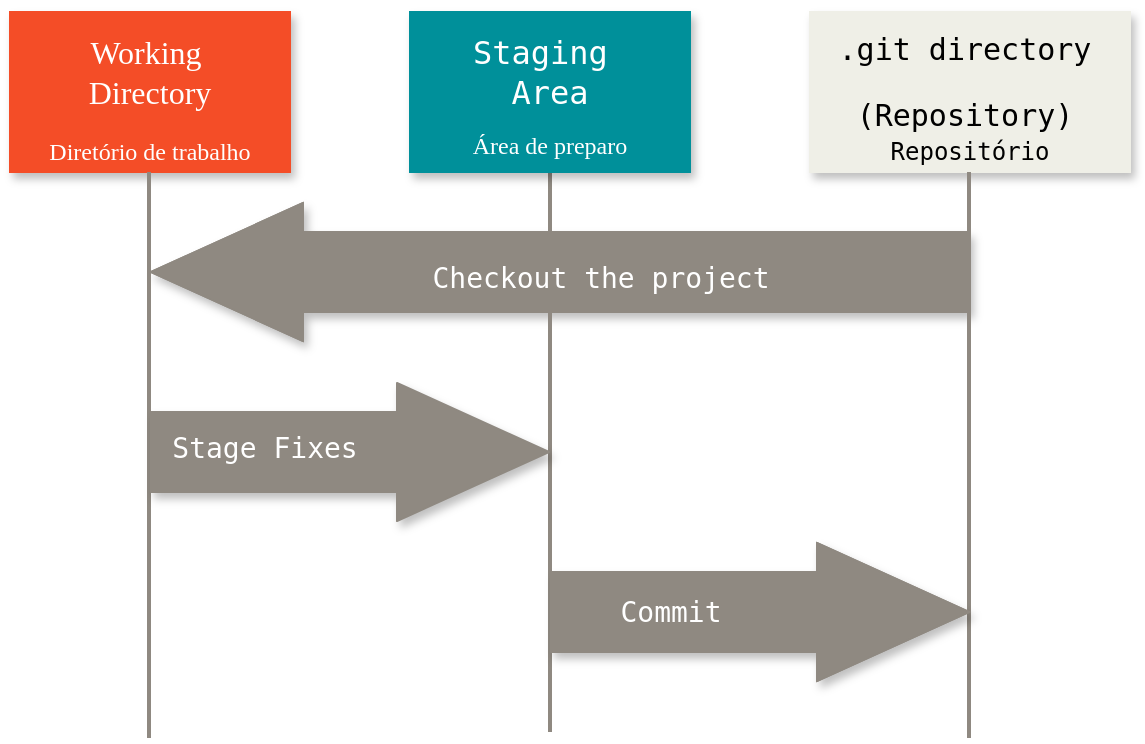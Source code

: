 <mxfile version="15.3.5" type="device"><diagram id="ZDU7ZAL3DG4GjNfDbOE5" name="Página-1"><mxGraphModel dx="1408" dy="700" grid="0" gridSize="10" guides="1" tooltips="1" connect="1" arrows="1" fold="1" page="0" pageScale="1" pageWidth="1169" pageHeight="827" math="0" shadow="0"><root><mxCell id="0"/><mxCell id="1" parent="0"/><mxCell id="vR0gh0kHMheSAmXwvOJY-5" value="" style="shape=flexArrow;endArrow=classic;html=1;startSize=16;endSize=25;sourcePerimeterSpacing=8;targetPerimeterSpacing=8;fillColor=#8f8981;endWidth=28;sketch=0;strokeWidth=1;width=40;strokeColor=#8F8981;shadow=1;" edge="1" parent="1"><mxGeometry width="50" height="50" relative="1" as="geometry"><mxPoint x="800" y="170" as="sourcePoint"/><mxPoint x="390" y="170" as="targetPoint"/><Array as="points"><mxPoint x="590" y="170"/></Array></mxGeometry></mxCell><mxCell id="vR0gh0kHMheSAmXwvOJY-27" value="&lt;pre style=&quot;font-size: 14px&quot;&gt;&lt;font style=&quot;font-size: 14px&quot; color=&quot;#FFFFFF&quot;&gt;&lt;span&gt;Checkout the project&lt;/span&gt;&lt;/font&gt;&lt;/pre&gt;&lt;pre&gt;&lt;font color=&quot;#FFFFFF&quot;&gt;&lt;span&gt;&lt;/span&gt;&lt;/font&gt;&lt;/pre&gt;" style="edgeLabel;html=1;align=center;verticalAlign=middle;resizable=0;points=[];labelBackgroundColor=none;" vertex="1" connectable="0" parent="vR0gh0kHMheSAmXwvOJY-5"><mxGeometry x="-0.094" y="3" relative="1" as="geometry"><mxPoint as="offset"/></mxGeometry></mxCell><mxCell id="vR0gh0kHMheSAmXwvOJY-12" value="" style="group;shadow=1;" vertex="1" connectable="0" parent="1"><mxGeometry x="320" y="40" width="140" height="80" as="geometry"/></mxCell><mxCell id="vR0gh0kHMheSAmXwvOJY-2" value="" style="rounded=0;whiteSpace=wrap;html=1;hachureGap=4;pointerEvents=0;fillColor=#f44d27;strokeColor=#F44D27;fontColor=#000000;glass=0;sketch=0;shadow=1;" vertex="1" parent="vR0gh0kHMheSAmXwvOJY-12"><mxGeometry width="140" height="80" as="geometry"/></mxCell><mxCell id="vR0gh0kHMheSAmXwvOJY-7" value="&lt;pre&gt;&lt;font style=&quot;font-size: 16px&quot; face=&quot;Verdana&quot; color=&quot;#FFFFFF&quot;&gt;Working &lt;br&gt;Directory&lt;/font&gt;&lt;/pre&gt;" style="text;html=1;strokeColor=none;fillColor=none;align=center;verticalAlign=middle;whiteSpace=wrap;rounded=0;hachureGap=4;pointerEvents=0;glass=0;sketch=0;shadow=1;" vertex="1" parent="vR0gh0kHMheSAmXwvOJY-12"><mxGeometry x="20" y="20" width="100" height="20" as="geometry"/></mxCell><mxCell id="vR0gh0kHMheSAmXwvOJY-9" value="&lt;pre&gt;&lt;font face=&quot;Verdana&quot; color=&quot;#FFFFFF&quot;&gt;Diretório de trabalho&lt;/font&gt;&lt;/pre&gt;" style="text;html=1;strokeColor=none;fillColor=none;align=center;verticalAlign=middle;whiteSpace=wrap;rounded=0;glass=0;sketch=0;hachureGap=4;pointerEvents=0;shadow=1;" vertex="1" parent="vR0gh0kHMheSAmXwvOJY-12"><mxGeometry x="15" y="60" width="110" height="20" as="geometry"/></mxCell><mxCell id="vR0gh0kHMheSAmXwvOJY-17" value="" style="group;shadow=1;" vertex="1" connectable="0" parent="1"><mxGeometry x="720" y="40" width="160" height="80" as="geometry"/></mxCell><mxCell id="vR0gh0kHMheSAmXwvOJY-4" value="" style="rounded=0;whiteSpace=wrap;html=1;hachureGap=4;pointerEvents=0;fillColor=#efefe7;strokeColor=#EFEFE7;shadow=1;" vertex="1" parent="vR0gh0kHMheSAmXwvOJY-17"><mxGeometry width="160" height="80" as="geometry"/></mxCell><mxCell id="vR0gh0kHMheSAmXwvOJY-15" value="&lt;div style=&quot;font-size: 15px&quot;&gt;&lt;pre&gt;&lt;font style=&quot;font-size: 15px&quot;&gt;.git directory&lt;/font&gt;&lt;/pre&gt;&lt;/div&gt;&lt;div style=&quot;font-size: 15px&quot;&gt;&lt;pre&gt;&lt;font style=&quot;font-size: 15px&quot;&gt;(Repository)&lt;br&gt;&lt;/font&gt;&lt;/pre&gt;&lt;/div&gt;" style="text;html=1;strokeColor=none;fillColor=none;align=center;verticalAlign=middle;whiteSpace=wrap;rounded=0;glass=0;sketch=0;hachureGap=4;pointerEvents=0;shadow=1;" vertex="1" parent="vR0gh0kHMheSAmXwvOJY-17"><mxGeometry x="5" y="10" width="145" height="50" as="geometry"/></mxCell><mxCell id="vR0gh0kHMheSAmXwvOJY-16" value="&lt;pre&gt;Repositório&lt;/pre&gt;" style="text;html=1;strokeColor=none;fillColor=none;align=center;verticalAlign=middle;whiteSpace=wrap;rounded=0;glass=0;sketch=0;hachureGap=4;pointerEvents=0;shadow=1;" vertex="1" parent="vR0gh0kHMheSAmXwvOJY-17"><mxGeometry x="40" y="60" width="80" height="20" as="geometry"/></mxCell><mxCell id="vR0gh0kHMheSAmXwvOJY-18" value="" style="endArrow=none;html=1;startSize=16;endSize=14;sourcePerimeterSpacing=8;targetPerimeterSpacing=8;strokeColor=#8F8981;strokeWidth=2;fillColor=#8f8981;entryX=0.5;entryY=1;entryDx=0;entryDy=0;" edge="1" parent="1" target="vR0gh0kHMheSAmXwvOJY-13"><mxGeometry width="50" height="50" relative="1" as="geometry"><mxPoint x="590" y="400" as="sourcePoint"/><mxPoint x="740" y="190" as="targetPoint"/></mxGeometry></mxCell><mxCell id="vR0gh0kHMheSAmXwvOJY-19" value="" style="endArrow=none;html=1;startSize=16;endSize=14;sourcePerimeterSpacing=8;targetPerimeterSpacing=8;strokeColor=#8F8981;strokeWidth=2;fillColor=#8f8981;entryX=0.5;entryY=1;entryDx=0;entryDy=0;" edge="1" parent="1"><mxGeometry width="50" height="50" relative="1" as="geometry"><mxPoint x="799.5" y="403" as="sourcePoint"/><mxPoint x="799.5" y="120" as="targetPoint"/></mxGeometry></mxCell><mxCell id="vR0gh0kHMheSAmXwvOJY-20" value="" style="endArrow=none;html=1;startSize=16;endSize=14;sourcePerimeterSpacing=8;targetPerimeterSpacing=8;strokeColor=#8F8981;strokeWidth=2;fillColor=#8f8981;entryX=0.5;entryY=1;entryDx=0;entryDy=0;" edge="1" parent="1"><mxGeometry width="50" height="50" relative="1" as="geometry"><mxPoint x="389.5" y="403" as="sourcePoint"/><mxPoint x="389.5" y="120" as="targetPoint"/></mxGeometry></mxCell><mxCell id="vR0gh0kHMheSAmXwvOJY-22" value="" style="shape=flexArrow;endArrow=classic;html=1;startSize=16;endSize=25;sourcePerimeterSpacing=8;targetPerimeterSpacing=8;fillColor=#8f8981;endWidth=28;sketch=0;strokeWidth=1;width=40;strokeColor=#8F8981;shadow=1;" edge="1" parent="1"><mxGeometry width="50" height="50" relative="1" as="geometry"><mxPoint x="390" y="260" as="sourcePoint"/><mxPoint x="590" y="260" as="targetPoint"/><Array as="points"/></mxGeometry></mxCell><mxCell id="vR0gh0kHMheSAmXwvOJY-28" value="&lt;pre style=&quot;font-size: 14px&quot;&gt;&lt;font style=&quot;font-size: 14px&quot;&gt;Stage Fixes&lt;/font&gt;&lt;/pre&gt;" style="edgeLabel;html=1;align=center;verticalAlign=middle;resizable=0;points=[];fontColor=#FFFFFF;labelBackgroundColor=none;" vertex="1" connectable="0" parent="vR0gh0kHMheSAmXwvOJY-22"><mxGeometry x="-0.437" y="2" relative="1" as="geometry"><mxPoint as="offset"/></mxGeometry></mxCell><mxCell id="vR0gh0kHMheSAmXwvOJY-23" value="&lt;pre style=&quot;font-size: 14px&quot;&gt;&lt;font style=&quot;font-size: 14px&quot; color=&quot;#FFFFFF&quot;&gt;&lt;span&gt;Commit&lt;/span&gt;&lt;/font&gt;&lt;/pre&gt;" style="shape=flexArrow;endArrow=classic;html=1;startSize=16;endSize=25;sourcePerimeterSpacing=8;targetPerimeterSpacing=8;fillColor=#8f8981;endWidth=28;sketch=0;strokeWidth=1;width=40;strokeColor=#8F8981;verticalAlign=middle;labelBackgroundColor=none;shadow=1;" edge="1" parent="1"><mxGeometry x="-0.429" width="50" height="50" relative="1" as="geometry"><mxPoint x="590" y="340" as="sourcePoint"/><mxPoint x="800" y="340" as="targetPoint"/><Array as="points"><mxPoint x="700" y="340"/></Array><mxPoint as="offset"/></mxGeometry></mxCell><mxCell id="vR0gh0kHMheSAmXwvOJY-14" value="" style="group;shadow=1;" vertex="1" connectable="0" parent="1"><mxGeometry x="520" y="40" width="140" height="80" as="geometry"/></mxCell><mxCell id="vR0gh0kHMheSAmXwvOJY-3" value="" style="rounded=0;whiteSpace=wrap;html=1;hachureGap=4;pointerEvents=0;fillColor=#00909a;strokeColor=#00909A;shadow=1;" vertex="1" parent="vR0gh0kHMheSAmXwvOJY-14"><mxGeometry width="140" height="80" as="geometry"/></mxCell><mxCell id="vR0gh0kHMheSAmXwvOJY-10" value="&lt;pre&gt;&lt;font style=&quot;font-size: 16px&quot; color=&quot;#FFFFFF&quot;&gt;Staging &lt;br&gt;Area&lt;/font&gt;&lt;/pre&gt;" style="text;html=1;strokeColor=none;fillColor=none;align=center;verticalAlign=middle;whiteSpace=wrap;rounded=0;glass=0;sketch=0;hachureGap=4;pointerEvents=0;shadow=1;" vertex="1" parent="vR0gh0kHMheSAmXwvOJY-14"><mxGeometry x="40" y="20" width="60" height="20" as="geometry"/></mxCell><mxCell id="vR0gh0kHMheSAmXwvOJY-13" value="&lt;pre&gt;&lt;font face=&quot;Verdana&quot; color=&quot;#FFFFFF&quot;&gt;Área de preparo&lt;/font&gt;&lt;/pre&gt;" style="text;html=1;strokeColor=none;fillColor=none;align=center;verticalAlign=middle;whiteSpace=wrap;rounded=0;glass=0;sketch=0;hachureGap=4;pointerEvents=0;shadow=1;" vertex="1" parent="vR0gh0kHMheSAmXwvOJY-14"><mxGeometry x="20" y="57" width="100" height="20" as="geometry"/></mxCell></root></mxGraphModel></diagram></mxfile>